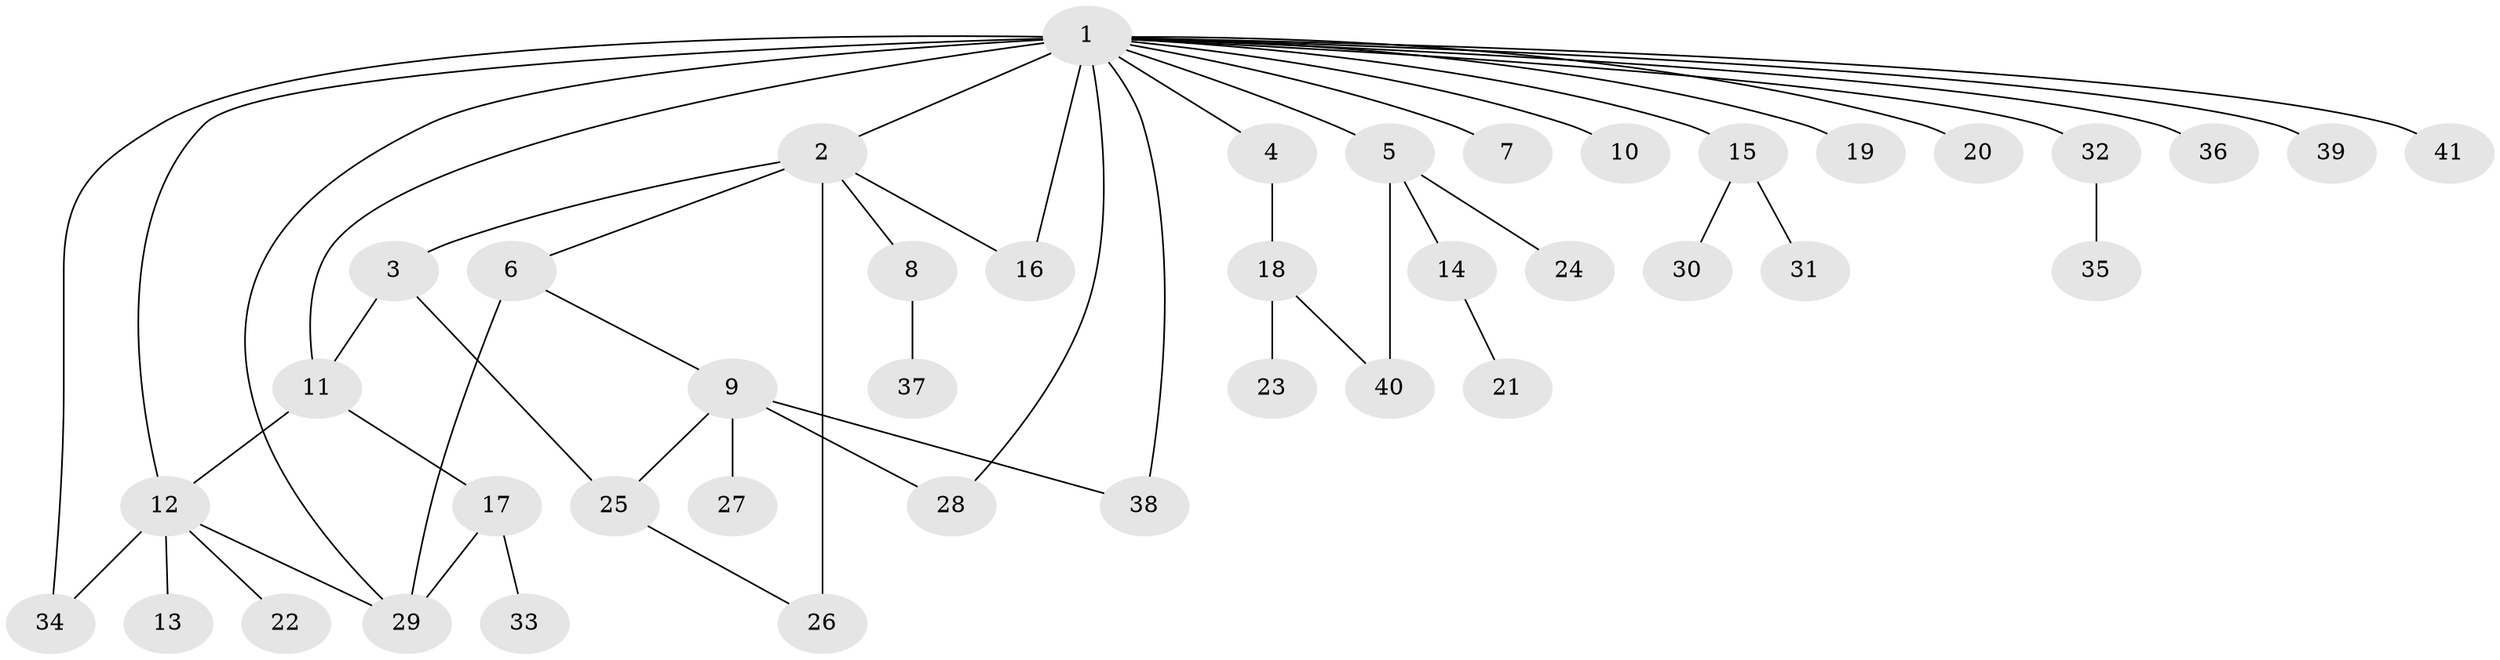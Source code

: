 // original degree distribution, {29: 0.007352941176470588, 11: 0.007352941176470588, 4: 0.04411764705882353, 3: 0.09558823529411764, 10: 0.014705882352941176, 8: 0.007352941176470588, 7: 0.007352941176470588, 12: 0.007352941176470588, 1: 0.6029411764705882, 2: 0.16911764705882354, 5: 0.029411764705882353, 6: 0.007352941176470588}
// Generated by graph-tools (version 1.1) at 2025/50/03/04/25 22:50:23]
// undirected, 41 vertices, 52 edges
graph export_dot {
  node [color=gray90,style=filled];
  1;
  2;
  3;
  4;
  5;
  6;
  7;
  8;
  9;
  10;
  11;
  12;
  13;
  14;
  15;
  16;
  17;
  18;
  19;
  20;
  21;
  22;
  23;
  24;
  25;
  26;
  27;
  28;
  29;
  30;
  31;
  32;
  33;
  34;
  35;
  36;
  37;
  38;
  39;
  40;
  41;
  1 -- 2 [weight=1.0];
  1 -- 4 [weight=1.0];
  1 -- 5 [weight=1.0];
  1 -- 7 [weight=1.0];
  1 -- 10 [weight=1.0];
  1 -- 11 [weight=1.0];
  1 -- 12 [weight=2.0];
  1 -- 15 [weight=1.0];
  1 -- 16 [weight=7.0];
  1 -- 19 [weight=1.0];
  1 -- 20 [weight=1.0];
  1 -- 28 [weight=1.0];
  1 -- 29 [weight=1.0];
  1 -- 32 [weight=1.0];
  1 -- 34 [weight=1.0];
  1 -- 36 [weight=1.0];
  1 -- 38 [weight=1.0];
  1 -- 39 [weight=1.0];
  1 -- 41 [weight=1.0];
  2 -- 3 [weight=1.0];
  2 -- 6 [weight=1.0];
  2 -- 8 [weight=1.0];
  2 -- 16 [weight=1.0];
  2 -- 26 [weight=3.0];
  3 -- 11 [weight=1.0];
  3 -- 25 [weight=1.0];
  4 -- 18 [weight=1.0];
  5 -- 14 [weight=1.0];
  5 -- 24 [weight=5.0];
  5 -- 40 [weight=1.0];
  6 -- 9 [weight=1.0];
  6 -- 29 [weight=5.0];
  8 -- 37 [weight=1.0];
  9 -- 25 [weight=1.0];
  9 -- 27 [weight=1.0];
  9 -- 28 [weight=1.0];
  9 -- 38 [weight=1.0];
  11 -- 12 [weight=2.0];
  11 -- 17 [weight=7.0];
  12 -- 13 [weight=1.0];
  12 -- 22 [weight=1.0];
  12 -- 29 [weight=1.0];
  12 -- 34 [weight=1.0];
  14 -- 21 [weight=1.0];
  15 -- 30 [weight=1.0];
  15 -- 31 [weight=5.0];
  17 -- 29 [weight=1.0];
  17 -- 33 [weight=1.0];
  18 -- 23 [weight=1.0];
  18 -- 40 [weight=1.0];
  25 -- 26 [weight=1.0];
  32 -- 35 [weight=3.0];
}
